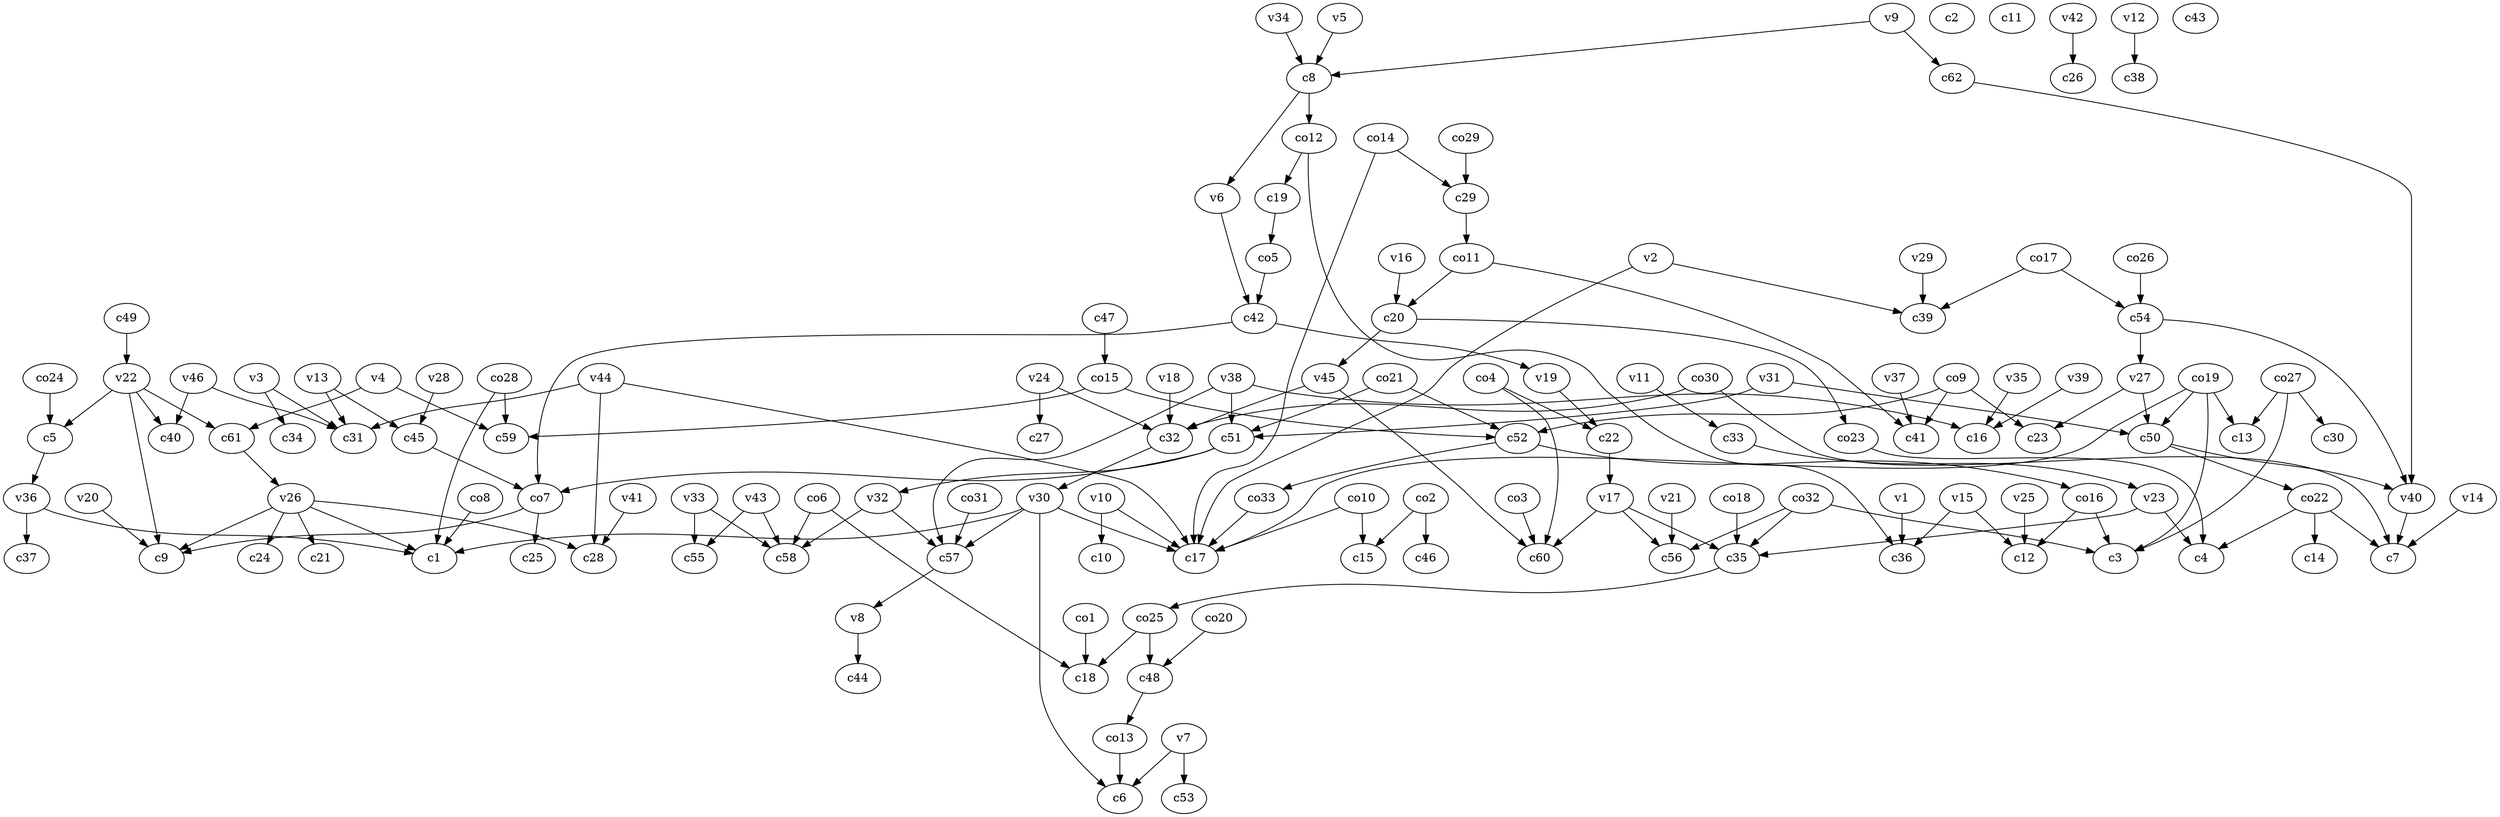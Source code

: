 strict digraph  {
c1;
c2;
c3;
c4;
c5;
c6;
c7;
c8;
c9;
c10;
c11;
c12;
c13;
c14;
c15;
c16;
c17;
c18;
c19;
c20;
c21;
c22;
c23;
c24;
c25;
c26;
c27;
c28;
c29;
c30;
c31;
c32;
c33;
c34;
c35;
c36;
c37;
c38;
c39;
c40;
c41;
c42;
c43;
c44;
c45;
c46;
c47;
c48;
c49;
c50;
c51;
c52;
c53;
c54;
c55;
c56;
c57;
c58;
c59;
c60;
c61;
c62;
v1;
v2;
v3;
v4;
v5;
v6;
v7;
v8;
v9;
v10;
v11;
v12;
v13;
v14;
v15;
v16;
v17;
v18;
v19;
v20;
v21;
v22;
v23;
v24;
v25;
v26;
v27;
v28;
v29;
v30;
v31;
v32;
v33;
v34;
v35;
v36;
v37;
v38;
v39;
v40;
v41;
v42;
v43;
v44;
v45;
v46;
co1;
co2;
co3;
co4;
co5;
co6;
co7;
co8;
co9;
co10;
co11;
co12;
co13;
co14;
co15;
co16;
co17;
co18;
co19;
co20;
co21;
co22;
co23;
co24;
co25;
co26;
co27;
co28;
co29;
co30;
co31;
co32;
co33;
c5 -> v36  [weight=1];
c8 -> v6  [weight=1];
c8 -> co12  [weight=1];
c19 -> co5  [weight=1];
c20 -> co23  [weight=1];
c20 -> v45  [weight=1];
c22 -> v17  [weight=1];
c29 -> co11  [weight=1];
c32 -> v30  [weight=1];
c33 -> v23  [weight=1];
c35 -> co25  [weight=1];
c42 -> v19  [weight=1];
c42 -> co7  [weight=1];
c45 -> co7  [weight=1];
c47 -> co15  [weight=1];
c48 -> co13  [weight=1];
c49 -> v22  [weight=1];
c50 -> co22  [weight=1];
c50 -> v40  [weight=1];
c51 -> v32  [weight=1];
c51 -> co7  [weight=1];
c52 -> co33  [weight=1];
c52 -> co16  [weight=1];
c54 -> v40  [weight=1];
c54 -> v27  [weight=1];
c57 -> v8  [weight=1];
c61 -> v26  [weight=1];
c62 -> v40  [weight=1];
v1 -> c36  [weight=1];
v2 -> c17  [weight=1];
v2 -> c39  [weight=1];
v3 -> c34  [weight=1];
v3 -> c31  [weight=1];
v4 -> c59  [weight=1];
v4 -> c61  [weight=1];
v5 -> c8  [weight=1];
v6 -> c42  [weight=1];
v7 -> c53  [weight=1];
v7 -> c6  [weight=1];
v8 -> c44  [weight=1];
v9 -> c62  [weight=1];
v9 -> c8  [weight=1];
v10 -> c10  [weight=1];
v10 -> c17  [weight=1];
v11 -> c33  [weight=1];
v12 -> c38  [weight=1];
v13 -> c31  [weight=1];
v13 -> c45  [weight=1];
v14 -> c7  [weight=1];
v15 -> c12  [weight=1];
v15 -> c36  [weight=1];
v16 -> c20  [weight=1];
v17 -> c35  [weight=1];
v17 -> c60  [weight=1];
v17 -> c56  [weight=1];
v18 -> c32  [weight=1];
v19 -> c22  [weight=1];
v20 -> c9  [weight=1];
v21 -> c56  [weight=1];
v22 -> c9  [weight=1];
v22 -> c61  [weight=1];
v22 -> c5  [weight=1];
v22 -> c40  [weight=1];
v23 -> c4  [weight=1];
v23 -> c35  [weight=1];
v24 -> c32  [weight=1];
v24 -> c27  [weight=1];
v25 -> c12  [weight=1];
v26 -> c21  [weight=1];
v26 -> c28  [weight=1];
v26 -> c24  [weight=1];
v26 -> c1  [weight=1];
v26 -> c9  [weight=1];
v27 -> c50  [weight=1];
v27 -> c23  [weight=1];
v28 -> c45  [weight=1];
v29 -> c39  [weight=1];
v30 -> c1  [weight=1];
v30 -> c57  [weight=1];
v30 -> c17  [weight=1];
v30 -> c6  [weight=1];
v31 -> c50  [weight=1];
v31 -> c51  [weight=1];
v32 -> c57  [weight=1];
v32 -> c58  [weight=1];
v33 -> c58  [weight=1];
v33 -> c55  [weight=1];
v34 -> c8  [weight=1];
v35 -> c16  [weight=1];
v36 -> c1  [weight=1];
v36 -> c37  [weight=1];
v37 -> c41  [weight=1];
v38 -> c57  [weight=1];
v38 -> c16  [weight=1];
v38 -> c51  [weight=1];
v39 -> c16  [weight=1];
v40 -> c7  [weight=1];
v41 -> c28  [weight=1];
v42 -> c26  [weight=1];
v43 -> c55  [weight=1];
v43 -> c58  [weight=1];
v44 -> c31  [weight=1];
v44 -> c28  [weight=1];
v44 -> c17  [weight=1];
v45 -> c32  [weight=1];
v45 -> c60  [weight=1];
v46 -> c31  [weight=1];
v46 -> c40  [weight=1];
co1 -> c18  [weight=1];
co2 -> c46  [weight=1];
co2 -> c15  [weight=1];
co3 -> c60  [weight=1];
co4 -> c22  [weight=1];
co4 -> c60  [weight=1];
co5 -> c42  [weight=1];
co6 -> c58  [weight=1];
co6 -> c18  [weight=1];
co7 -> c25  [weight=1];
co7 -> c9  [weight=1];
co8 -> c1  [weight=1];
co9 -> c23  [weight=1];
co9 -> c52  [weight=1];
co9 -> c41  [weight=1];
co10 -> c15  [weight=1];
co10 -> c17  [weight=1];
co11 -> c20  [weight=1];
co11 -> c41  [weight=1];
co12 -> c36  [weight=1];
co12 -> c19  [weight=1];
co13 -> c6  [weight=1];
co14 -> c29  [weight=1];
co14 -> c17  [weight=1];
co15 -> c52  [weight=1];
co15 -> c59  [weight=1];
co16 -> c12  [weight=1];
co16 -> c3  [weight=1];
co17 -> c54  [weight=1];
co17 -> c39  [weight=1];
co18 -> c35  [weight=1];
co19 -> c17  [weight=1];
co19 -> c50  [weight=1];
co19 -> c13  [weight=1];
co19 -> c3  [weight=1];
co20 -> c48  [weight=1];
co21 -> c52  [weight=1];
co21 -> c51  [weight=1];
co22 -> c14  [weight=1];
co22 -> c4  [weight=1];
co22 -> c7  [weight=1];
co23 -> c4  [weight=1];
co24 -> c5  [weight=1];
co25 -> c18  [weight=1];
co25 -> c48  [weight=1];
co26 -> c54  [weight=1];
co27 -> c30  [weight=1];
co27 -> c3  [weight=1];
co27 -> c13  [weight=1];
co28 -> c59  [weight=1];
co28 -> c1  [weight=1];
co29 -> c29  [weight=1];
co30 -> c7  [weight=1];
co30 -> c32  [weight=1];
co31 -> c57  [weight=1];
co32 -> c56  [weight=1];
co32 -> c3  [weight=1];
co32 -> c35  [weight=1];
co33 -> c17  [weight=1];
}

